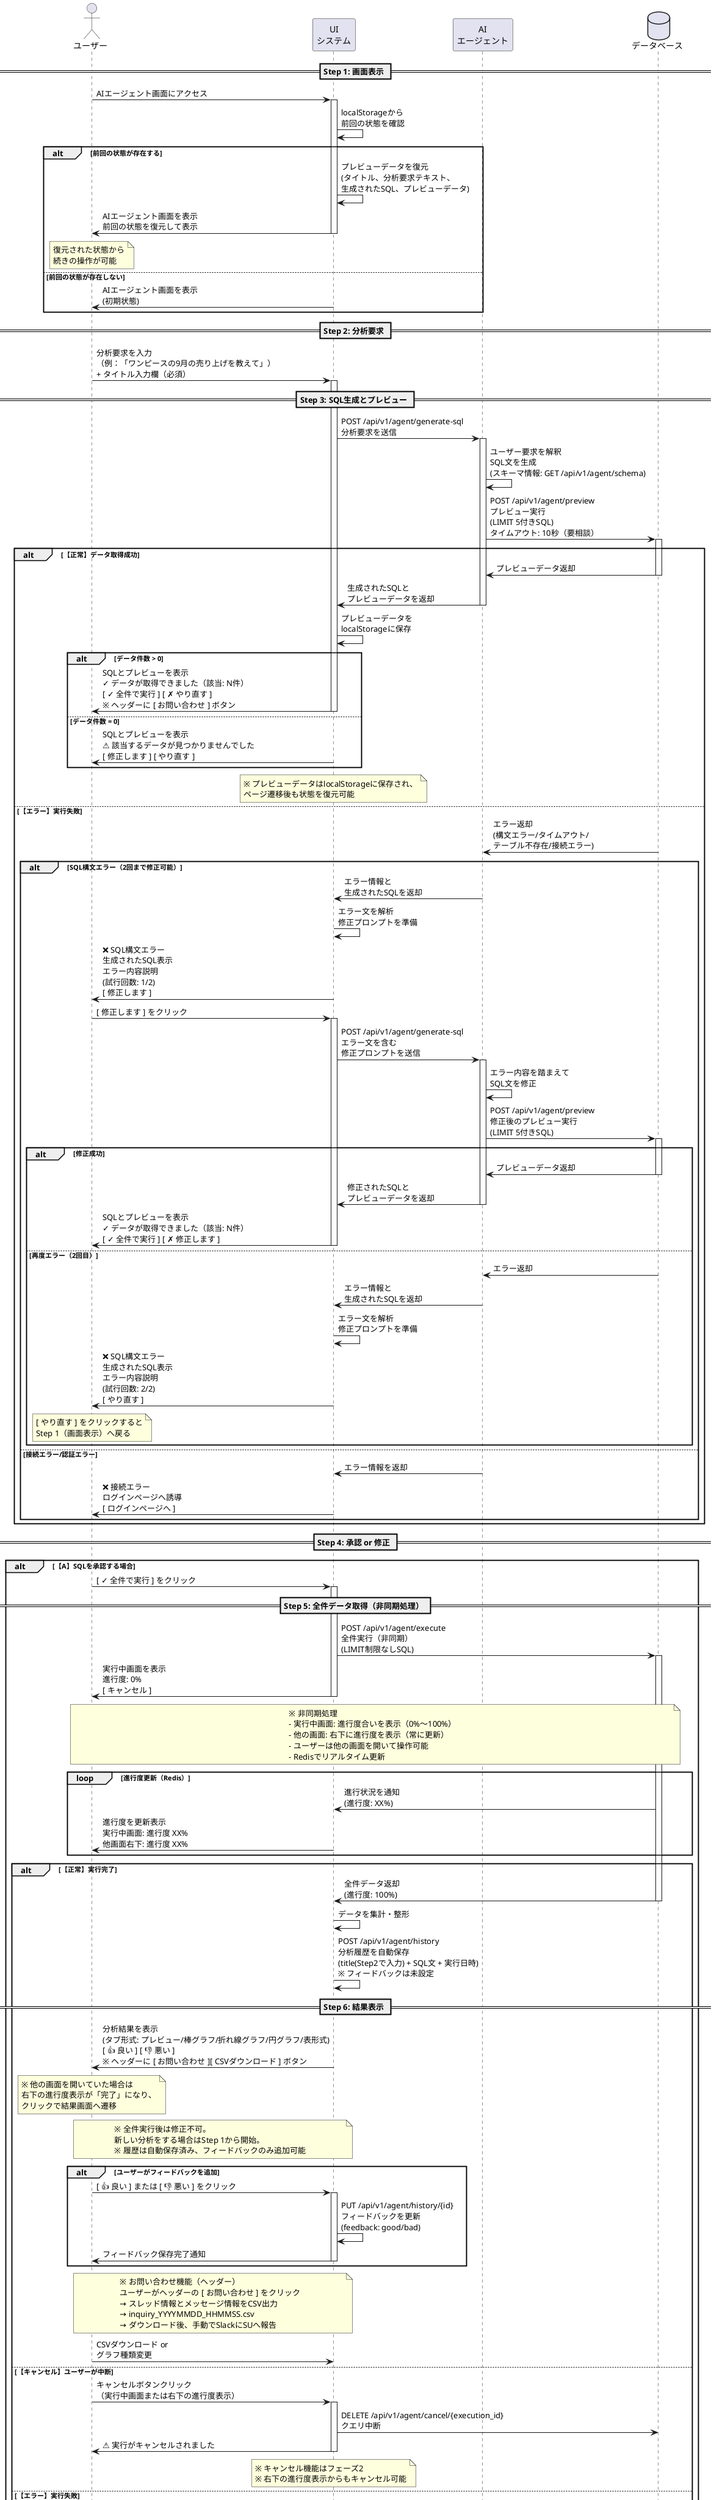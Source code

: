 @startuml AIエージェント ユーザーフロー - パターンA: 新規分析要求

actor ユーザー as user
participant "UI\nシステム" as ui
participant "AI\nエージェント" as ai
database "データベース" as db

== Step 1: 画面表示 ==

user -> ui: AIエージェント画面にアクセス
activate ui

ui -> ui: localStorageから\n前回の状態を確認

alt 前回の状態が存在する
    ui -> ui: プレビューデータを復元\n(タイトル、分析要求テキスト、\n生成されたSQL、プレビューデータ)

    ui -> user: AIエージェント画面を表示\n前回の状態を復元して表示
    deactivate ui

    note over user
        復元された状態から
        続きの操作が可能
    end note

else 前回の状態が存在しない
    ui -> user: AIエージェント画面を表示\n(初期状態)
    deactivate ui
end

== Step 2: 分析要求 ==

user -> ui: 分析要求を入力\n（例：「ワンピースの9月の売り上げを教えて」）\n+ タイトル入力欄（必須）
activate ui

== Step 3: SQL生成とプレビュー ==
ui -> ai: POST /api/v1/agent/generate-sql\n分析要求を送信
activate ai
ai -> ai: ユーザー要求を解釈\nSQL文を生成\n(スキーマ情報: GET /api/v1/agent/schema)

ai -> db: POST /api/v1/agent/preview\nプレビュー実行\n(LIMIT 5付きSQL)\nタイムアウト: 10秒（要相談）
activate db

alt 【正常】データ取得成功
    db -> ai: プレビューデータ返却
    deactivate db

    ai -> ui: 生成されたSQLと\nプレビューデータを返却
    deactivate ai

    ui -> ui: プレビューデータを\nlocalStorageに保存

    alt データ件数 > 0
        ui -> user: SQLとプレビューを表示\n✓ データが取得できました（該当: N件）\n[ ✓ 全件で実行 ] [ ✗ やり直す ]\n※ ヘッダーに [ お問い合わせ ] ボタン
        deactivate ui

    else データ件数 = 0
        ui -> user: SQLとプレビューを表示\n⚠️ 該当するデータが見つかりませんでした\n[ 修正します ] [ やり直す ]
        deactivate ui
    end

    note over ui
        ※ プレビューデータはlocalStorageに保存され、
        ページ遷移後も状態を復元可能
    end note

else 【エラー】実行失敗
    db -> ai: エラー返却\n(構文エラー/タイムアウト/\nテーブル不存在/接続エラー)
    deactivate db

    alt SQL構文エラー（2回まで修正可能）
        ai -> ui: エラー情報と\n生成されたSQLを返却
        deactivate ai

        ui -> ui: エラー文を解析\n修正プロンプトを準備

        ui -> user: ❌ SQL構文エラー\n生成されたSQL表示\nエラー内容説明\n(試行回数: 1/2)\n[ 修正します ]
        deactivate ui

        user -> ui: [ 修正します ] をクリック
        activate ui

        ui -> ai: POST /api/v1/agent/generate-sql\nエラー文を含む\n修正プロンプトを送信
        activate ai
        ai -> ai: エラー内容を踏まえて\nSQL文を修正

        ai -> db: POST /api/v1/agent/preview\n修正後のプレビュー実行\n(LIMIT 5付きSQL)
        activate db

        alt 修正成功
            db -> ai: プレビューデータ返却
            deactivate db
            ai -> ui: 修正されたSQLと\nプレビューデータを返却
            deactivate ai
            ui -> user: SQLとプレビューを表示\n✓ データが取得できました（該当: N件）\n[ ✓ 全件で実行 ] [ ✗ 修正します ]
            deactivate ui

        else 再度エラー（2回目）
            db -> ai: エラー返却
            deactivate db
            ai -> ui: エラー情報と\n生成されたSQLを返却
            deactivate ai

            ui -> ui: エラー文を解析\n修正プロンプトを準備

            ui -> user: ❌ SQL構文エラー\n生成されたSQL表示\nエラー内容説明\n(試行回数: 2/2)\n[ やり直す ]
            deactivate ui

            note over user
                [ やり直す ] をクリックすると
                Step 1（画面表示）へ戻る
            end note
        end

    else 接続エラー/認証エラー
        ai -> ui: エラー情報を返却
        deactivate ai
        ui -> user: ❌ 接続エラー\nログインページへ誘導\n[ ログインページへ ]
        deactivate ui

    end
end

== Step 4: 承認 or 修正 ==

alt 【A】SQLを承認する場合
    user -> ui: [ ✓ 全件で実行 ] をクリック
    activate ui

    == Step 5: 全件データ取得（非同期処理） ==
    ui -> db: POST /api/v1/agent/execute\n全件実行（非同期）\n(LIMIT制限なしSQL)
    activate db

    ui -> user: 実行中画面を表示\n進行度: 0%\n[ キャンセル ]
    deactivate ui

    note over user,db
        ※ 非同期処理
        - 実行中画面: 進行度合いを表示（0%〜100%）
        - 他の画面: 右下に進行度を表示（常に更新）
        - ユーザーは他の画面を開いて操作可能
        - Redisでリアルタイム更新
    end note

    loop 進行度更新（Redis）
        db -> ui: 進行状況を通知\n(進行度: XX%)
        ui -> user: 進行度を更新表示\n実行中画面: 進行度 XX%\n他画面右下: 進行度 XX%
    end

    alt 【正常】実行完了
        db -> ui: 全件データ返却\n(進行度: 100%)
        deactivate db

        ui -> ui: データを集計・整形

        ui -> ui: POST /api/v1/agent/history\n分析履歴を自動保存\n(title(Step2で入力) + SQL文 + 実行日時)\n※ フィードバックは未設定

        == Step 6: 結果表示 ==
        ui -> user: 分析結果を表示\n(タブ形式: プレビュー/棒グラフ/折れ線グラフ/円グラフ/表形式)\n[ 👍 良い ] [ 👎 悪い ]\n※ ヘッダーに [ お問い合わせ ][ CSVダウンロード ] ボタン

        note over user
            ※ 他の画面を開いていた場合は
            右下の進行度表示が「完了」になり、
            クリックで結果画面へ遷移
        end note
        deactivate ui

        note over user,ui
            ※ 全件実行後は修正不可。
            新しい分析をする場合はStep 1から開始。
            ※ 履歴は自動保存済み、フィードバックのみ追加可能
        end note

        alt ユーザーがフィードバックを追加
            user -> ui: [ 👍 良い ] または [ 👎 悪い ] をクリック
            activate ui

            ui -> ui: PUT /api/v1/agent/history/{id}\nフィードバックを更新\n(feedback: good/bad)

            ui -> user: フィードバック保存完了通知
            deactivate ui
        end

        note over user,ui
            ※ お問い合わせ機能（ヘッダー）
            ユーザーがヘッダーの [ お問い合わせ ] をクリック
            → スレッド情報とメッセージ情報をCSV出力
            → inquiry_YYYYMMDD_HHMMSS.csv
            → ダウンロード後、手動でSlackにSUへ報告
        end note

        user -> ui: CSVダウンロード or\nグラフ種類変更
    else 【キャンセル】ユーザーが中断
        user -> ui: キャンセルボタンクリック\n（実行中画面または右下の進行度表示）
        activate ui
        ui -> db: DELETE /api/v1/agent/cancel/{execution_id}\nクエリ中断
        deactivate db

        ui -> user: ⚠️ 実行がキャンセルされました
        deactivate ui

        note over ui
            ※ キャンセル機能はフェーズ2
            ※ 右下の進行度表示からもキャンセル可能
        end note

    else 【エラー】実行失敗
        db -> ui: エラー返却\n(タイムアウト/接続エラーなど)
        deactivate db

        alt 接続エラー/認証エラー
            ui -> user: ❌ 接続エラー\nログインページへ誘導\n[ ログインページへ ]
            deactivate ui

        else その他のエラー（タイムアウト等）
            ui -> user: ❌ エラー表示\nエラー内容説明\n[ やり直す ]
            deactivate ui

            note over user
                [ やり直す ] をクリックすると
                Step 1（画面表示）へ戻る
            end note
        end
    end

else 【B】SQLを修正する場合
    user -> ui: [ ✗ 修正します ] をクリック
    activate ui
    ui -> user: 修正入力欄を表示
    deactivate ui

    user -> ui: 修正内容を入力\n（例：「フィギュアだけを対象にして」）

    note over ui,ai
        Step 3に戻り、
        修正されたSQLを生成・プレビュー
    end note

    ui -> ai: POST /api/v1/agent/generate-sql\n修正要求を送信
    activate ai
    ai -> ai: 修正内容を反映\n新しいSQL文を生成

    ai -> db: POST /api/v1/agent/preview\nプレビュー実行\n(LIMIT 5付きSQL)
    activate db
    db -> ai: プレビューデータ返却
    deactivate db

    ai -> ui: 修正されたSQLと\nプレビューデータを返却
    deactivate ai

    ui -> user: 修正されたSQLとプレビューを表示\n[ ✓ 全件で実行 ] [ ✗ 修正します ]
    deactivate ui

    note over user
        承認されるまで
        このループを繰り返す
    end note
end

@enduml